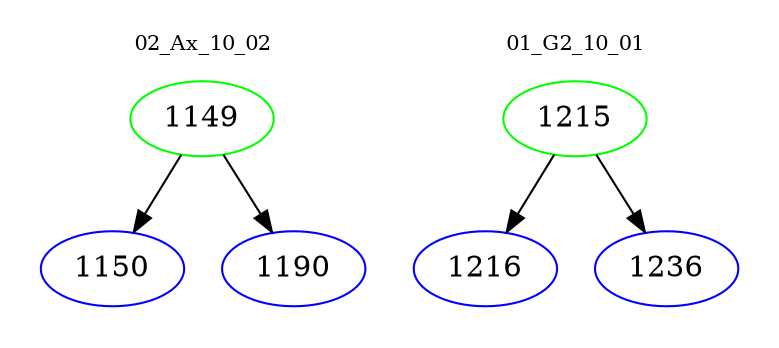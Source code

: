 digraph{
subgraph cluster_0 {
color = white
label = "02_Ax_10_02";
fontsize=10;
T0_1149 [label="1149", color="green"]
T0_1149 -> T0_1150 [color="black"]
T0_1150 [label="1150", color="blue"]
T0_1149 -> T0_1190 [color="black"]
T0_1190 [label="1190", color="blue"]
}
subgraph cluster_1 {
color = white
label = "01_G2_10_01";
fontsize=10;
T1_1215 [label="1215", color="green"]
T1_1215 -> T1_1216 [color="black"]
T1_1216 [label="1216", color="blue"]
T1_1215 -> T1_1236 [color="black"]
T1_1236 [label="1236", color="blue"]
}
}
